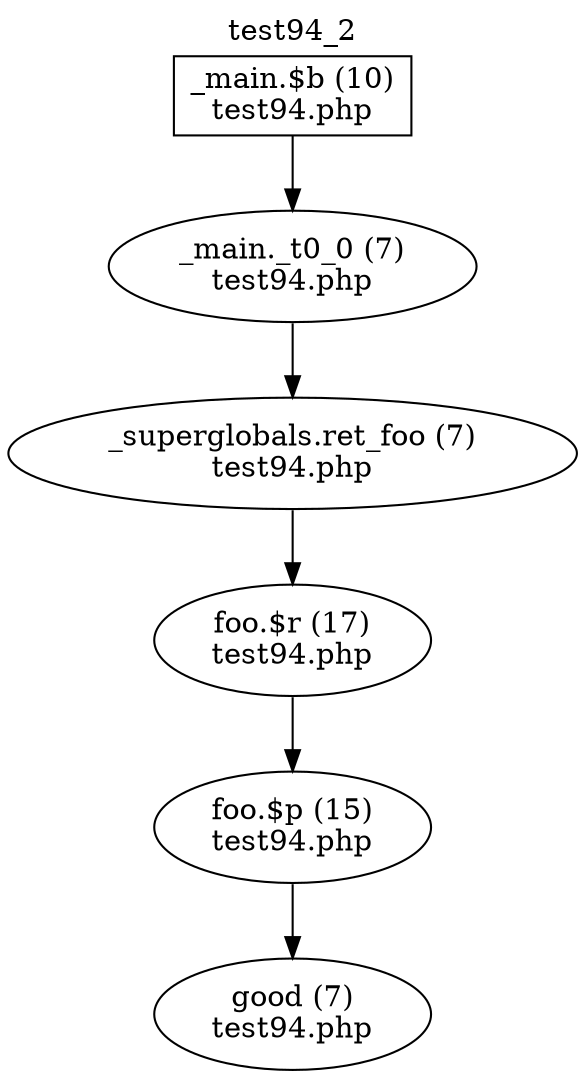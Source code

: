 digraph cfg {
  label="test94_2";
  labelloc=t;
  n1 [shape=box, label="_main.$b (10)\ntest94.php"];
  n2 [shape=ellipse, label="_main._t0_0 (7)\ntest94.php"];
  n3 [shape=ellipse, label="_superglobals.ret_foo (7)\ntest94.php"];
  n4 [shape=ellipse, label="foo.$r (17)\ntest94.php"];
  n5 [shape=ellipse, label="foo.$p (15)\ntest94.php"];
  n6 [shape=ellipse, label="good (7)\ntest94.php"];
  n1 -> n2;
  n2 -> n3;
  n3 -> n4;
  n4 -> n5;
  n5 -> n6;
}
